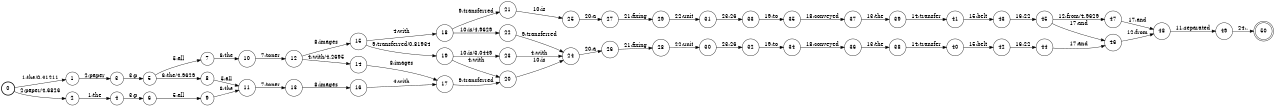 digraph FST {
rankdir = LR;
size = "8.5,11";
label = "";
center = 1;
orientation = Portrait;
ranksep = "0.4";
nodesep = "0.25";
0 [label = "0", shape = circle, style = bold, fontsize = 14]
	0 -> 1 [label = "1:the/0.41211", fontsize = 14];
	0 -> 2 [label = "2:paper/4.6826", fontsize = 14];
1 [label = "1", shape = circle, style = solid, fontsize = 14]
	1 -> 3 [label = "2:paper", fontsize = 14];
2 [label = "2", shape = circle, style = solid, fontsize = 14]
	2 -> 4 [label = "1:the", fontsize = 14];
3 [label = "3", shape = circle, style = solid, fontsize = 14]
	3 -> 5 [label = "3:p", fontsize = 14];
4 [label = "4", shape = circle, style = solid, fontsize = 14]
	4 -> 6 [label = "3:p", fontsize = 14];
5 [label = "5", shape = circle, style = solid, fontsize = 14]
	5 -> 8 [label = "6:the/4.9629", fontsize = 14];
	5 -> 7 [label = "5:all", fontsize = 14];
6 [label = "6", shape = circle, style = solid, fontsize = 14]
	6 -> 9 [label = "5:all", fontsize = 14];
7 [label = "7", shape = circle, style = solid, fontsize = 14]
	7 -> 10 [label = "6:the", fontsize = 14];
8 [label = "8", shape = circle, style = solid, fontsize = 14]
	8 -> 11 [label = "5:all", fontsize = 14];
9 [label = "9", shape = circle, style = solid, fontsize = 14]
	9 -> 11 [label = "6:the", fontsize = 14];
10 [label = "10", shape = circle, style = solid, fontsize = 14]
	10 -> 12 [label = "7:toner", fontsize = 14];
11 [label = "11", shape = circle, style = solid, fontsize = 14]
	11 -> 13 [label = "7:toner", fontsize = 14];
12 [label = "12", shape = circle, style = solid, fontsize = 14]
	12 -> 14 [label = "4:with/4.2695", fontsize = 14];
	12 -> 15 [label = "8:images", fontsize = 14];
13 [label = "13", shape = circle, style = solid, fontsize = 14]
	13 -> 16 [label = "8:images", fontsize = 14];
14 [label = "14", shape = circle, style = solid, fontsize = 14]
	14 -> 17 [label = "8:images", fontsize = 14];
15 [label = "15", shape = circle, style = solid, fontsize = 14]
	15 -> 18 [label = "4:with", fontsize = 14];
	15 -> 19 [label = "9:transferred/0.81934", fontsize = 14];
16 [label = "16", shape = circle, style = solid, fontsize = 14]
	16 -> 17 [label = "4:with", fontsize = 14];
17 [label = "17", shape = circle, style = solid, fontsize = 14]
	17 -> 20 [label = "9:transferred", fontsize = 14];
18 [label = "18", shape = circle, style = solid, fontsize = 14]
	18 -> 21 [label = "9:transferred", fontsize = 14];
	18 -> 22 [label = "10:is/4.9629", fontsize = 14];
19 [label = "19", shape = circle, style = solid, fontsize = 14]
	19 -> 20 [label = "4:with", fontsize = 14];
	19 -> 23 [label = "10:is/3.0449", fontsize = 14];
20 [label = "20", shape = circle, style = solid, fontsize = 14]
	20 -> 24 [label = "10:is", fontsize = 14];
21 [label = "21", shape = circle, style = solid, fontsize = 14]
	21 -> 25 [label = "10:is", fontsize = 14];
22 [label = "22", shape = circle, style = solid, fontsize = 14]
	22 -> 24 [label = "9:transferred", fontsize = 14];
23 [label = "23", shape = circle, style = solid, fontsize = 14]
	23 -> 24 [label = "4:with", fontsize = 14];
24 [label = "24", shape = circle, style = solid, fontsize = 14]
	24 -> 26 [label = "20:a", fontsize = 14];
25 [label = "25", shape = circle, style = solid, fontsize = 14]
	25 -> 27 [label = "20:a", fontsize = 14];
26 [label = "26", shape = circle, style = solid, fontsize = 14]
	26 -> 28 [label = "21:fixing", fontsize = 14];
27 [label = "27", shape = circle, style = solid, fontsize = 14]
	27 -> 29 [label = "21:fixing", fontsize = 14];
28 [label = "28", shape = circle, style = solid, fontsize = 14]
	28 -> 30 [label = "22:unit", fontsize = 14];
29 [label = "29", shape = circle, style = solid, fontsize = 14]
	29 -> 31 [label = "22:unit", fontsize = 14];
30 [label = "30", shape = circle, style = solid, fontsize = 14]
	30 -> 32 [label = "23:26", fontsize = 14];
31 [label = "31", shape = circle, style = solid, fontsize = 14]
	31 -> 33 [label = "23:26", fontsize = 14];
32 [label = "32", shape = circle, style = solid, fontsize = 14]
	32 -> 34 [label = "19:to", fontsize = 14];
33 [label = "33", shape = circle, style = solid, fontsize = 14]
	33 -> 35 [label = "19:to", fontsize = 14];
34 [label = "34", shape = circle, style = solid, fontsize = 14]
	34 -> 36 [label = "18:conveyed", fontsize = 14];
35 [label = "35", shape = circle, style = solid, fontsize = 14]
	35 -> 37 [label = "18:conveyed", fontsize = 14];
36 [label = "36", shape = circle, style = solid, fontsize = 14]
	36 -> 38 [label = "13:the", fontsize = 14];
37 [label = "37", shape = circle, style = solid, fontsize = 14]
	37 -> 39 [label = "13:the", fontsize = 14];
38 [label = "38", shape = circle, style = solid, fontsize = 14]
	38 -> 40 [label = "14:transfer", fontsize = 14];
39 [label = "39", shape = circle, style = solid, fontsize = 14]
	39 -> 41 [label = "14:transfer", fontsize = 14];
40 [label = "40", shape = circle, style = solid, fontsize = 14]
	40 -> 42 [label = "15:belt", fontsize = 14];
41 [label = "41", shape = circle, style = solid, fontsize = 14]
	41 -> 43 [label = "15:belt", fontsize = 14];
42 [label = "42", shape = circle, style = solid, fontsize = 14]
	42 -> 44 [label = "16:22", fontsize = 14];
43 [label = "43", shape = circle, style = solid, fontsize = 14]
	43 -> 45 [label = "16:22", fontsize = 14];
44 [label = "44", shape = circle, style = solid, fontsize = 14]
	44 -> 46 [label = "17:and", fontsize = 14];
45 [label = "45", shape = circle, style = solid, fontsize = 14]
	45 -> 47 [label = "12:from/4.9629", fontsize = 14];
	45 -> 46 [label = "17:and", fontsize = 14];
46 [label = "46", shape = circle, style = solid, fontsize = 14]
	46 -> 48 [label = "12:from", fontsize = 14];
47 [label = "47", shape = circle, style = solid, fontsize = 14]
	47 -> 48 [label = "17:and", fontsize = 14];
48 [label = "48", shape = circle, style = solid, fontsize = 14]
	48 -> 49 [label = "11:separated", fontsize = 14];
49 [label = "49", shape = circle, style = solid, fontsize = 14]
	49 -> 50 [label = "24:.", fontsize = 14];
50 [label = "50", shape = doublecircle, style = solid, fontsize = 14]
}
